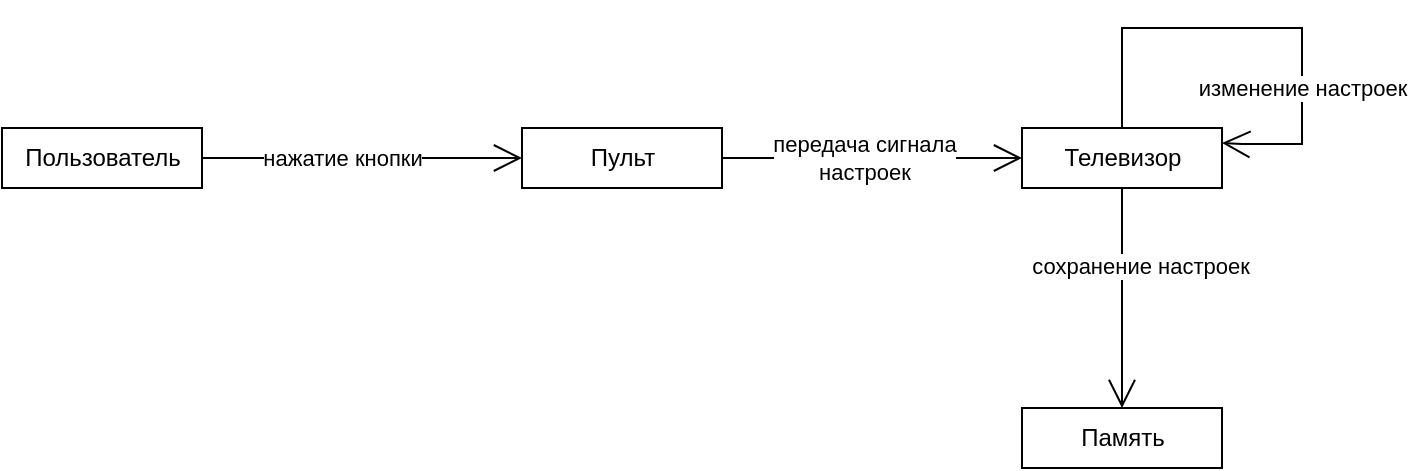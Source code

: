 <mxfile version="17.1.2" type="device"><diagram id="KC37HM4xw9b0FI_a0q0m" name="Page-1"><mxGraphModel dx="1422" dy="762" grid="1" gridSize="10" guides="1" tooltips="1" connect="1" arrows="1" fold="1" page="1" pageScale="1" pageWidth="850" pageHeight="1100" math="0" shadow="0"><root><mxCell id="0"/><mxCell id="1" parent="0"/><mxCell id="R4kRd_vEA0Q7ziDnJyC--1" value="Пользователь" style="html=1;" vertex="1" parent="1"><mxGeometry x="40" y="120" width="100" height="30" as="geometry"/></mxCell><mxCell id="R4kRd_vEA0Q7ziDnJyC--2" value="Пульт" style="html=1;" vertex="1" parent="1"><mxGeometry x="300" y="120" width="100" height="30" as="geometry"/></mxCell><mxCell id="R4kRd_vEA0Q7ziDnJyC--3" value="Телевизор" style="html=1;" vertex="1" parent="1"><mxGeometry x="550" y="120" width="100" height="30" as="geometry"/></mxCell><mxCell id="R4kRd_vEA0Q7ziDnJyC--4" value="" style="endArrow=open;endFill=1;endSize=12;html=1;rounded=0;exitX=1;exitY=0.5;exitDx=0;exitDy=0;entryX=0;entryY=0.5;entryDx=0;entryDy=0;" edge="1" parent="1" source="R4kRd_vEA0Q7ziDnJyC--1" target="R4kRd_vEA0Q7ziDnJyC--2"><mxGeometry width="160" relative="1" as="geometry"><mxPoint x="130" y="130" as="sourcePoint"/><mxPoint x="290" y="130" as="targetPoint"/></mxGeometry></mxCell><mxCell id="R4kRd_vEA0Q7ziDnJyC--5" value="нажатие кнопки" style="edgeLabel;html=1;align=center;verticalAlign=middle;resizable=0;points=[];" vertex="1" connectable="0" parent="R4kRd_vEA0Q7ziDnJyC--4"><mxGeometry x="-0.267" y="-2" relative="1" as="geometry"><mxPoint x="11" y="-2" as="offset"/></mxGeometry></mxCell><mxCell id="R4kRd_vEA0Q7ziDnJyC--6" value="Память" style="html=1;" vertex="1" parent="1"><mxGeometry x="550" y="260" width="100" height="30" as="geometry"/></mxCell><mxCell id="R4kRd_vEA0Q7ziDnJyC--7" value="" style="endArrow=open;endFill=1;endSize=12;html=1;rounded=0;exitX=1;exitY=0.5;exitDx=0;exitDy=0;entryX=0;entryY=0.5;entryDx=0;entryDy=0;" edge="1" parent="1" source="R4kRd_vEA0Q7ziDnJyC--2" target="R4kRd_vEA0Q7ziDnJyC--3"><mxGeometry width="160" relative="1" as="geometry"><mxPoint x="400" y="130" as="sourcePoint"/><mxPoint x="560" y="130" as="targetPoint"/></mxGeometry></mxCell><mxCell id="R4kRd_vEA0Q7ziDnJyC--8" value="передача сигнала&lt;br&gt;настроек" style="edgeLabel;html=1;align=center;verticalAlign=middle;resizable=0;points=[];" vertex="1" connectable="0" parent="R4kRd_vEA0Q7ziDnJyC--7"><mxGeometry x="-0.222" y="-2" relative="1" as="geometry"><mxPoint x="12" y="-2" as="offset"/></mxGeometry></mxCell><mxCell id="R4kRd_vEA0Q7ziDnJyC--10" value="" style="endArrow=open;endFill=1;endSize=12;html=1;rounded=0;exitX=0.5;exitY=0;exitDx=0;exitDy=0;edgeStyle=orthogonalEdgeStyle;entryX=1;entryY=0.25;entryDx=0;entryDy=0;" edge="1" parent="1" source="R4kRd_vEA0Q7ziDnJyC--3" target="R4kRd_vEA0Q7ziDnJyC--3"><mxGeometry width="160" relative="1" as="geometry"><mxPoint x="740" y="130" as="sourcePoint"/><mxPoint x="700" y="130" as="targetPoint"/><Array as="points"><mxPoint x="600" y="70"/><mxPoint x="690" y="70"/><mxPoint x="690" y="128"/><mxPoint x="660" y="128"/></Array></mxGeometry></mxCell><mxCell id="R4kRd_vEA0Q7ziDnJyC--11" value="изменение настроек" style="edgeLabel;html=1;align=center;verticalAlign=middle;resizable=0;points=[];" vertex="1" connectable="0" parent="R4kRd_vEA0Q7ziDnJyC--10"><mxGeometry x="-0.009" y="2" relative="1" as="geometry"><mxPoint x="22" y="32" as="offset"/></mxGeometry></mxCell><mxCell id="R4kRd_vEA0Q7ziDnJyC--12" value="" style="endArrow=open;endFill=1;endSize=12;html=1;rounded=0;exitX=0.5;exitY=1;exitDx=0;exitDy=0;" edge="1" parent="1" source="R4kRd_vEA0Q7ziDnJyC--3" target="R4kRd_vEA0Q7ziDnJyC--6"><mxGeometry width="160" relative="1" as="geometry"><mxPoint x="150" y="145" as="sourcePoint"/><mxPoint x="310" y="145" as="targetPoint"/></mxGeometry></mxCell><mxCell id="R4kRd_vEA0Q7ziDnJyC--13" value="сохранение настроек" style="edgeLabel;html=1;align=center;verticalAlign=middle;resizable=0;points=[];" vertex="1" connectable="0" parent="R4kRd_vEA0Q7ziDnJyC--12"><mxGeometry x="-0.267" y="-2" relative="1" as="geometry"><mxPoint x="11" y="-2" as="offset"/></mxGeometry></mxCell></root></mxGraphModel></diagram></mxfile>
